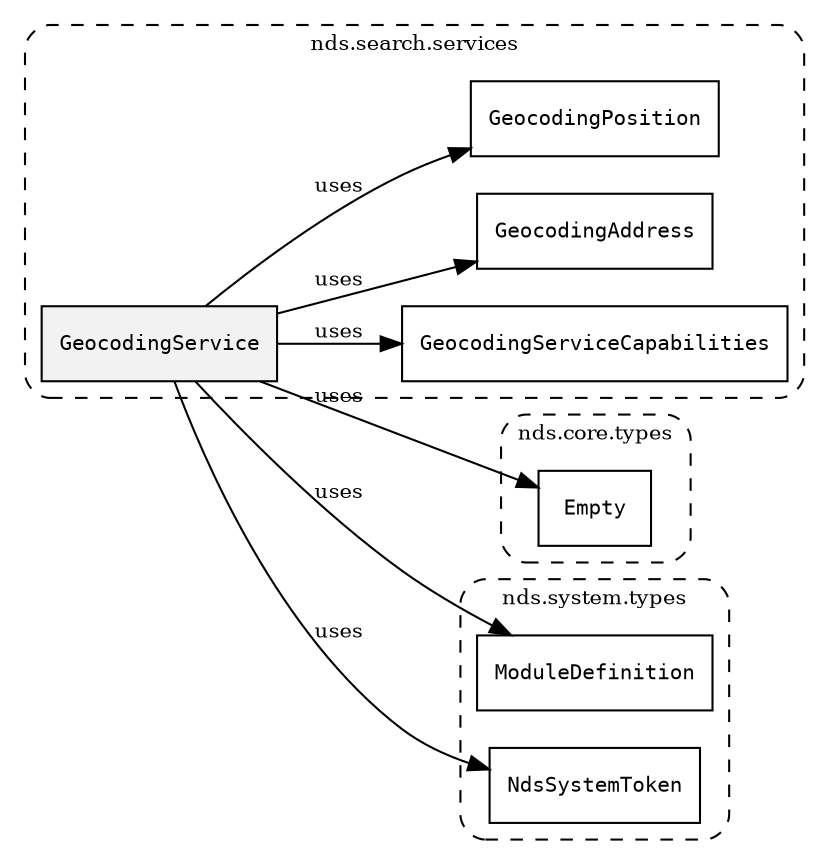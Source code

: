 /**
 * This dot file creates symbol collaboration diagram for GeocodingService.
 */
digraph ZSERIO
{
    node [shape=box, fontsize=10];
    rankdir="LR";
    fontsize=10;
    tooltip="GeocodingService collaboration diagram";

    subgraph "cluster_nds.search.services"
    {
        style="dashed, rounded";
        label="nds.search.services";
        tooltip="Package nds.search.services";
        href="../../../content/packages/nds.search.services.html#Package-nds-search-services";
        target="_parent";

        "GeocodingService" [style="filled", fillcolor="#0000000D", target="_parent", label=<<font face="monospace"><table align="center" border="0" cellspacing="0" cellpadding="0"><tr><td href="../../../content/packages/nds.search.services.html#Service-GeocodingService" title="Service defined in nds.search.services">GeocodingService</td></tr></table></font>>];
        "GeocodingServiceCapabilities" [target="_parent", label=<<font face="monospace"><table align="center" border="0" cellspacing="0" cellpadding="0"><tr><td href="../../../content/packages/nds.search.services.html#Structure-GeocodingServiceCapabilities" title="Structure defined in nds.search.services">GeocodingServiceCapabilities</td></tr></table></font>>];
        "GeocodingAddress" [target="_parent", label=<<font face="monospace"><table align="center" border="0" cellspacing="0" cellpadding="0"><tr><td href="../../../content/packages/nds.search.services.html#Structure-GeocodingAddress" title="Structure defined in nds.search.services">GeocodingAddress</td></tr></table></font>>];
        "GeocodingPosition" [target="_parent", label=<<font face="monospace"><table align="center" border="0" cellspacing="0" cellpadding="0"><tr><td href="../../../content/packages/nds.search.services.html#Structure-GeocodingPosition" title="Structure defined in nds.search.services">GeocodingPosition</td></tr></table></font>>];
    }

    subgraph "cluster_nds.core.types"
    {
        style="dashed, rounded";
        label="nds.core.types";
        tooltip="Package nds.core.types";
        href="../../../content/packages/nds.core.types.html#Package-nds-core-types";
        target="_parent";

        "Empty" [target="_parent", label=<<font face="monospace"><table align="center" border="0" cellspacing="0" cellpadding="0"><tr><td href="../../../content/packages/nds.core.types.html#Structure-Empty" title="Structure defined in nds.core.types">Empty</td></tr></table></font>>];
    }

    subgraph "cluster_nds.system.types"
    {
        style="dashed, rounded";
        label="nds.system.types";
        tooltip="Package nds.system.types";
        href="../../../content/packages/nds.system.types.html#Package-nds-system-types";
        target="_parent";

        "ModuleDefinition" [target="_parent", label=<<font face="monospace"><table align="center" border="0" cellspacing="0" cellpadding="0"><tr><td href="../../../content/packages/nds.system.types.html#Structure-ModuleDefinition" title="Structure defined in nds.system.types">ModuleDefinition</td></tr></table></font>>];
        "NdsSystemToken" [target="_parent", label=<<font face="monospace"><table align="center" border="0" cellspacing="0" cellpadding="0"><tr><td href="../../../content/packages/nds.system.types.html#Structure-NdsSystemToken" title="Structure defined in nds.system.types">NdsSystemToken</td></tr></table></font>>];
    }

    "GeocodingService" -> "Empty" [label="uses", fontsize=10];
    "GeocodingService" -> "ModuleDefinition" [label="uses", fontsize=10];
    "GeocodingService" -> "NdsSystemToken" [label="uses", fontsize=10];
    "GeocodingService" -> "GeocodingServiceCapabilities" [label="uses", fontsize=10];
    "GeocodingService" -> "GeocodingAddress" [label="uses", fontsize=10];
    "GeocodingService" -> "GeocodingPosition" [label="uses", fontsize=10];
}
